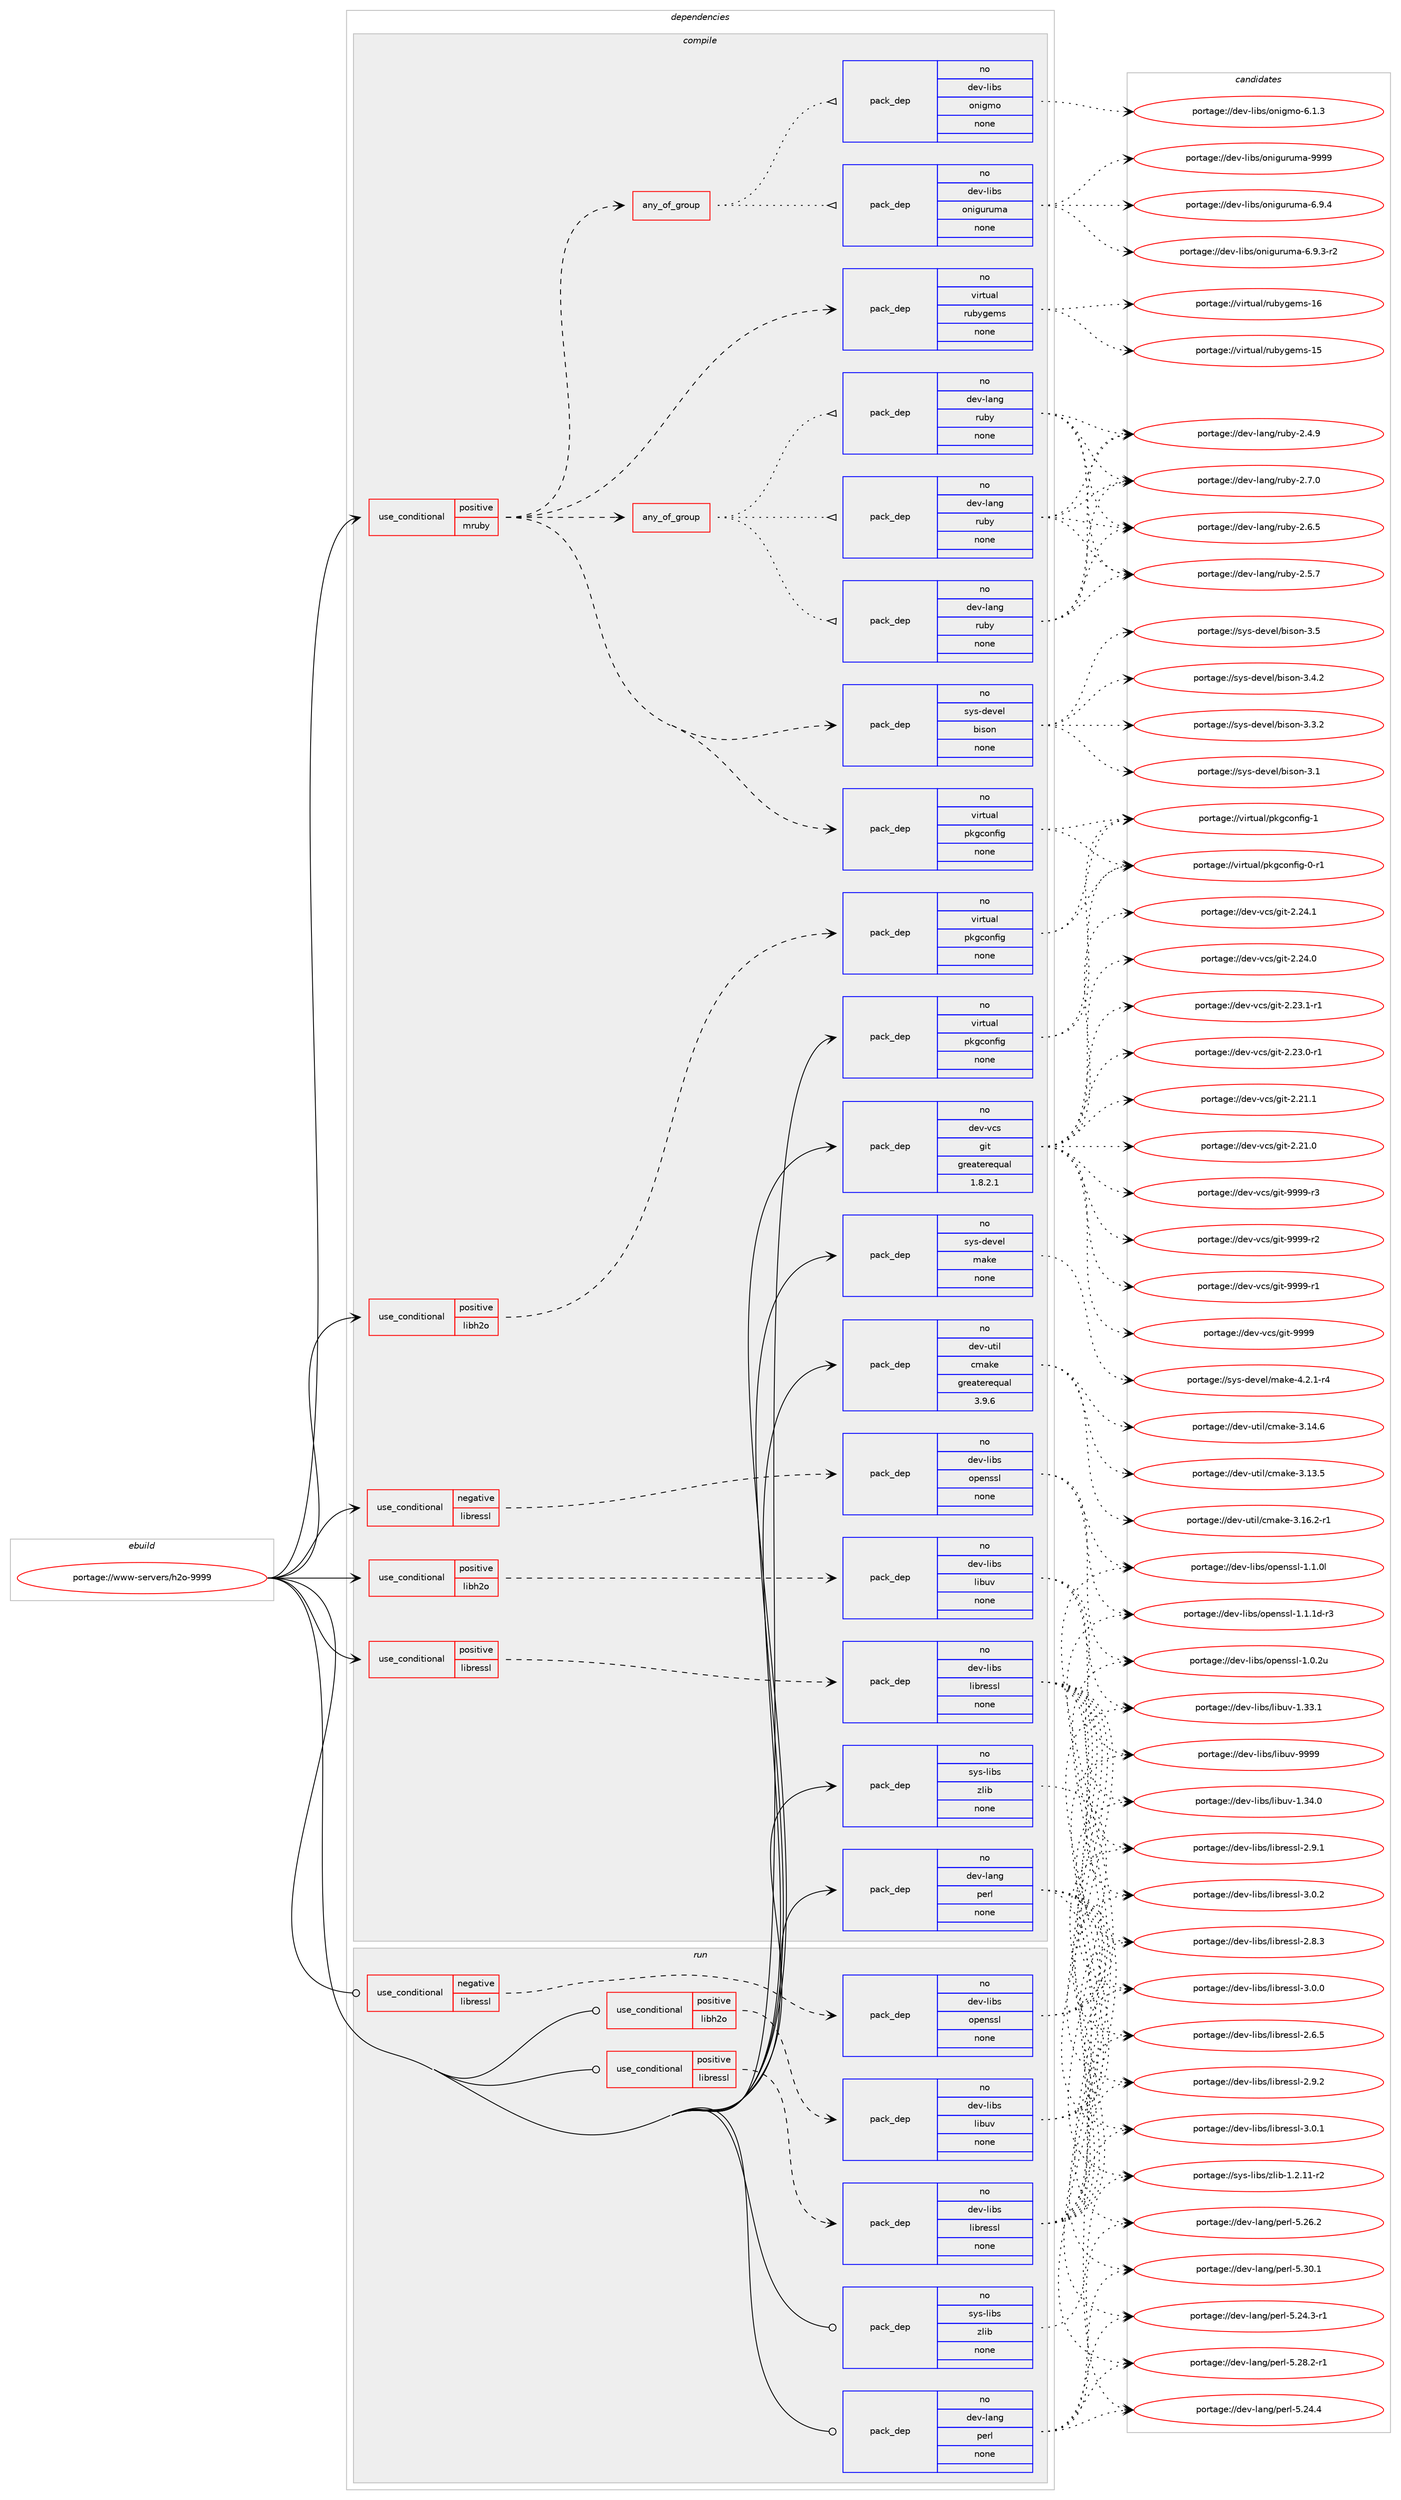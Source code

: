 digraph prolog {

# *************
# Graph options
# *************

newrank=true;
concentrate=true;
compound=true;
graph [rankdir=LR,fontname=Helvetica,fontsize=10,ranksep=1.5];#, ranksep=2.5, nodesep=0.2];
edge  [arrowhead=vee];
node  [fontname=Helvetica,fontsize=10];

# **********
# The ebuild
# **********

subgraph cluster_leftcol {
color=gray;
rank=same;
label=<<i>ebuild</i>>;
id [label="portage://www-servers/h2o-9999", color=red, width=4, href="../www-servers/h2o-9999.svg"];
}

# ****************
# The dependencies
# ****************

subgraph cluster_midcol {
color=gray;
label=<<i>dependencies</i>>;
subgraph cluster_compile {
fillcolor="#eeeeee";
style=filled;
label=<<i>compile</i>>;
subgraph cond4579 {
dependency27626 [label=<<TABLE BORDER="0" CELLBORDER="1" CELLSPACING="0" CELLPADDING="4"><TR><TD ROWSPAN="3" CELLPADDING="10">use_conditional</TD></TR><TR><TD>negative</TD></TR><TR><TD>libressl</TD></TR></TABLE>>, shape=none, color=red];
subgraph pack22536 {
dependency27627 [label=<<TABLE BORDER="0" CELLBORDER="1" CELLSPACING="0" CELLPADDING="4" WIDTH="220"><TR><TD ROWSPAN="6" CELLPADDING="30">pack_dep</TD></TR><TR><TD WIDTH="110">no</TD></TR><TR><TD>dev-libs</TD></TR><TR><TD>openssl</TD></TR><TR><TD>none</TD></TR><TR><TD></TD></TR></TABLE>>, shape=none, color=blue];
}
dependency27626:e -> dependency27627:w [weight=20,style="dashed",arrowhead="vee"];
}
id:e -> dependency27626:w [weight=20,style="solid",arrowhead="vee"];
subgraph cond4580 {
dependency27628 [label=<<TABLE BORDER="0" CELLBORDER="1" CELLSPACING="0" CELLPADDING="4"><TR><TD ROWSPAN="3" CELLPADDING="10">use_conditional</TD></TR><TR><TD>positive</TD></TR><TR><TD>libh2o</TD></TR></TABLE>>, shape=none, color=red];
subgraph pack22537 {
dependency27629 [label=<<TABLE BORDER="0" CELLBORDER="1" CELLSPACING="0" CELLPADDING="4" WIDTH="220"><TR><TD ROWSPAN="6" CELLPADDING="30">pack_dep</TD></TR><TR><TD WIDTH="110">no</TD></TR><TR><TD>dev-libs</TD></TR><TR><TD>libuv</TD></TR><TR><TD>none</TD></TR><TR><TD></TD></TR></TABLE>>, shape=none, color=blue];
}
dependency27628:e -> dependency27629:w [weight=20,style="dashed",arrowhead="vee"];
}
id:e -> dependency27628:w [weight=20,style="solid",arrowhead="vee"];
subgraph cond4581 {
dependency27630 [label=<<TABLE BORDER="0" CELLBORDER="1" CELLSPACING="0" CELLPADDING="4"><TR><TD ROWSPAN="3" CELLPADDING="10">use_conditional</TD></TR><TR><TD>positive</TD></TR><TR><TD>libh2o</TD></TR></TABLE>>, shape=none, color=red];
subgraph pack22538 {
dependency27631 [label=<<TABLE BORDER="0" CELLBORDER="1" CELLSPACING="0" CELLPADDING="4" WIDTH="220"><TR><TD ROWSPAN="6" CELLPADDING="30">pack_dep</TD></TR><TR><TD WIDTH="110">no</TD></TR><TR><TD>virtual</TD></TR><TR><TD>pkgconfig</TD></TR><TR><TD>none</TD></TR><TR><TD></TD></TR></TABLE>>, shape=none, color=blue];
}
dependency27630:e -> dependency27631:w [weight=20,style="dashed",arrowhead="vee"];
}
id:e -> dependency27630:w [weight=20,style="solid",arrowhead="vee"];
subgraph cond4582 {
dependency27632 [label=<<TABLE BORDER="0" CELLBORDER="1" CELLSPACING="0" CELLPADDING="4"><TR><TD ROWSPAN="3" CELLPADDING="10">use_conditional</TD></TR><TR><TD>positive</TD></TR><TR><TD>libressl</TD></TR></TABLE>>, shape=none, color=red];
subgraph pack22539 {
dependency27633 [label=<<TABLE BORDER="0" CELLBORDER="1" CELLSPACING="0" CELLPADDING="4" WIDTH="220"><TR><TD ROWSPAN="6" CELLPADDING="30">pack_dep</TD></TR><TR><TD WIDTH="110">no</TD></TR><TR><TD>dev-libs</TD></TR><TR><TD>libressl</TD></TR><TR><TD>none</TD></TR><TR><TD></TD></TR></TABLE>>, shape=none, color=blue];
}
dependency27632:e -> dependency27633:w [weight=20,style="dashed",arrowhead="vee"];
}
id:e -> dependency27632:w [weight=20,style="solid",arrowhead="vee"];
subgraph cond4583 {
dependency27634 [label=<<TABLE BORDER="0" CELLBORDER="1" CELLSPACING="0" CELLPADDING="4"><TR><TD ROWSPAN="3" CELLPADDING="10">use_conditional</TD></TR><TR><TD>positive</TD></TR><TR><TD>mruby</TD></TR></TABLE>>, shape=none, color=red];
subgraph any490 {
dependency27635 [label=<<TABLE BORDER="0" CELLBORDER="1" CELLSPACING="0" CELLPADDING="4"><TR><TD CELLPADDING="10">any_of_group</TD></TR></TABLE>>, shape=none, color=red];subgraph pack22540 {
dependency27636 [label=<<TABLE BORDER="0" CELLBORDER="1" CELLSPACING="0" CELLPADDING="4" WIDTH="220"><TR><TD ROWSPAN="6" CELLPADDING="30">pack_dep</TD></TR><TR><TD WIDTH="110">no</TD></TR><TR><TD>dev-lang</TD></TR><TR><TD>ruby</TD></TR><TR><TD>none</TD></TR><TR><TD></TD></TR></TABLE>>, shape=none, color=blue];
}
dependency27635:e -> dependency27636:w [weight=20,style="dotted",arrowhead="oinv"];
subgraph pack22541 {
dependency27637 [label=<<TABLE BORDER="0" CELLBORDER="1" CELLSPACING="0" CELLPADDING="4" WIDTH="220"><TR><TD ROWSPAN="6" CELLPADDING="30">pack_dep</TD></TR><TR><TD WIDTH="110">no</TD></TR><TR><TD>dev-lang</TD></TR><TR><TD>ruby</TD></TR><TR><TD>none</TD></TR><TR><TD></TD></TR></TABLE>>, shape=none, color=blue];
}
dependency27635:e -> dependency27637:w [weight=20,style="dotted",arrowhead="oinv"];
subgraph pack22542 {
dependency27638 [label=<<TABLE BORDER="0" CELLBORDER="1" CELLSPACING="0" CELLPADDING="4" WIDTH="220"><TR><TD ROWSPAN="6" CELLPADDING="30">pack_dep</TD></TR><TR><TD WIDTH="110">no</TD></TR><TR><TD>dev-lang</TD></TR><TR><TD>ruby</TD></TR><TR><TD>none</TD></TR><TR><TD></TD></TR></TABLE>>, shape=none, color=blue];
}
dependency27635:e -> dependency27638:w [weight=20,style="dotted",arrowhead="oinv"];
}
dependency27634:e -> dependency27635:w [weight=20,style="dashed",arrowhead="vee"];
subgraph pack22543 {
dependency27639 [label=<<TABLE BORDER="0" CELLBORDER="1" CELLSPACING="0" CELLPADDING="4" WIDTH="220"><TR><TD ROWSPAN="6" CELLPADDING="30">pack_dep</TD></TR><TR><TD WIDTH="110">no</TD></TR><TR><TD>virtual</TD></TR><TR><TD>rubygems</TD></TR><TR><TD>none</TD></TR><TR><TD></TD></TR></TABLE>>, shape=none, color=blue];
}
dependency27634:e -> dependency27639:w [weight=20,style="dashed",arrowhead="vee"];
subgraph any491 {
dependency27640 [label=<<TABLE BORDER="0" CELLBORDER="1" CELLSPACING="0" CELLPADDING="4"><TR><TD CELLPADDING="10">any_of_group</TD></TR></TABLE>>, shape=none, color=red];subgraph pack22544 {
dependency27641 [label=<<TABLE BORDER="0" CELLBORDER="1" CELLSPACING="0" CELLPADDING="4" WIDTH="220"><TR><TD ROWSPAN="6" CELLPADDING="30">pack_dep</TD></TR><TR><TD WIDTH="110">no</TD></TR><TR><TD>dev-libs</TD></TR><TR><TD>onigmo</TD></TR><TR><TD>none</TD></TR><TR><TD></TD></TR></TABLE>>, shape=none, color=blue];
}
dependency27640:e -> dependency27641:w [weight=20,style="dotted",arrowhead="oinv"];
subgraph pack22545 {
dependency27642 [label=<<TABLE BORDER="0" CELLBORDER="1" CELLSPACING="0" CELLPADDING="4" WIDTH="220"><TR><TD ROWSPAN="6" CELLPADDING="30">pack_dep</TD></TR><TR><TD WIDTH="110">no</TD></TR><TR><TD>dev-libs</TD></TR><TR><TD>oniguruma</TD></TR><TR><TD>none</TD></TR><TR><TD></TD></TR></TABLE>>, shape=none, color=blue];
}
dependency27640:e -> dependency27642:w [weight=20,style="dotted",arrowhead="oinv"];
}
dependency27634:e -> dependency27640:w [weight=20,style="dashed",arrowhead="vee"];
subgraph pack22546 {
dependency27643 [label=<<TABLE BORDER="0" CELLBORDER="1" CELLSPACING="0" CELLPADDING="4" WIDTH="220"><TR><TD ROWSPAN="6" CELLPADDING="30">pack_dep</TD></TR><TR><TD WIDTH="110">no</TD></TR><TR><TD>sys-devel</TD></TR><TR><TD>bison</TD></TR><TR><TD>none</TD></TR><TR><TD></TD></TR></TABLE>>, shape=none, color=blue];
}
dependency27634:e -> dependency27643:w [weight=20,style="dashed",arrowhead="vee"];
subgraph pack22547 {
dependency27644 [label=<<TABLE BORDER="0" CELLBORDER="1" CELLSPACING="0" CELLPADDING="4" WIDTH="220"><TR><TD ROWSPAN="6" CELLPADDING="30">pack_dep</TD></TR><TR><TD WIDTH="110">no</TD></TR><TR><TD>virtual</TD></TR><TR><TD>pkgconfig</TD></TR><TR><TD>none</TD></TR><TR><TD></TD></TR></TABLE>>, shape=none, color=blue];
}
dependency27634:e -> dependency27644:w [weight=20,style="dashed",arrowhead="vee"];
}
id:e -> dependency27634:w [weight=20,style="solid",arrowhead="vee"];
subgraph pack22548 {
dependency27645 [label=<<TABLE BORDER="0" CELLBORDER="1" CELLSPACING="0" CELLPADDING="4" WIDTH="220"><TR><TD ROWSPAN="6" CELLPADDING="30">pack_dep</TD></TR><TR><TD WIDTH="110">no</TD></TR><TR><TD>dev-lang</TD></TR><TR><TD>perl</TD></TR><TR><TD>none</TD></TR><TR><TD></TD></TR></TABLE>>, shape=none, color=blue];
}
id:e -> dependency27645:w [weight=20,style="solid",arrowhead="vee"];
subgraph pack22549 {
dependency27646 [label=<<TABLE BORDER="0" CELLBORDER="1" CELLSPACING="0" CELLPADDING="4" WIDTH="220"><TR><TD ROWSPAN="6" CELLPADDING="30">pack_dep</TD></TR><TR><TD WIDTH="110">no</TD></TR><TR><TD>dev-util</TD></TR><TR><TD>cmake</TD></TR><TR><TD>greaterequal</TD></TR><TR><TD>3.9.6</TD></TR></TABLE>>, shape=none, color=blue];
}
id:e -> dependency27646:w [weight=20,style="solid",arrowhead="vee"];
subgraph pack22550 {
dependency27647 [label=<<TABLE BORDER="0" CELLBORDER="1" CELLSPACING="0" CELLPADDING="4" WIDTH="220"><TR><TD ROWSPAN="6" CELLPADDING="30">pack_dep</TD></TR><TR><TD WIDTH="110">no</TD></TR><TR><TD>dev-vcs</TD></TR><TR><TD>git</TD></TR><TR><TD>greaterequal</TD></TR><TR><TD>1.8.2.1</TD></TR></TABLE>>, shape=none, color=blue];
}
id:e -> dependency27647:w [weight=20,style="solid",arrowhead="vee"];
subgraph pack22551 {
dependency27648 [label=<<TABLE BORDER="0" CELLBORDER="1" CELLSPACING="0" CELLPADDING="4" WIDTH="220"><TR><TD ROWSPAN="6" CELLPADDING="30">pack_dep</TD></TR><TR><TD WIDTH="110">no</TD></TR><TR><TD>sys-devel</TD></TR><TR><TD>make</TD></TR><TR><TD>none</TD></TR><TR><TD></TD></TR></TABLE>>, shape=none, color=blue];
}
id:e -> dependency27648:w [weight=20,style="solid",arrowhead="vee"];
subgraph pack22552 {
dependency27649 [label=<<TABLE BORDER="0" CELLBORDER="1" CELLSPACING="0" CELLPADDING="4" WIDTH="220"><TR><TD ROWSPAN="6" CELLPADDING="30">pack_dep</TD></TR><TR><TD WIDTH="110">no</TD></TR><TR><TD>sys-libs</TD></TR><TR><TD>zlib</TD></TR><TR><TD>none</TD></TR><TR><TD></TD></TR></TABLE>>, shape=none, color=blue];
}
id:e -> dependency27649:w [weight=20,style="solid",arrowhead="vee"];
subgraph pack22553 {
dependency27650 [label=<<TABLE BORDER="0" CELLBORDER="1" CELLSPACING="0" CELLPADDING="4" WIDTH="220"><TR><TD ROWSPAN="6" CELLPADDING="30">pack_dep</TD></TR><TR><TD WIDTH="110">no</TD></TR><TR><TD>virtual</TD></TR><TR><TD>pkgconfig</TD></TR><TR><TD>none</TD></TR><TR><TD></TD></TR></TABLE>>, shape=none, color=blue];
}
id:e -> dependency27650:w [weight=20,style="solid",arrowhead="vee"];
}
subgraph cluster_compileandrun {
fillcolor="#eeeeee";
style=filled;
label=<<i>compile and run</i>>;
}
subgraph cluster_run {
fillcolor="#eeeeee";
style=filled;
label=<<i>run</i>>;
subgraph cond4584 {
dependency27651 [label=<<TABLE BORDER="0" CELLBORDER="1" CELLSPACING="0" CELLPADDING="4"><TR><TD ROWSPAN="3" CELLPADDING="10">use_conditional</TD></TR><TR><TD>negative</TD></TR><TR><TD>libressl</TD></TR></TABLE>>, shape=none, color=red];
subgraph pack22554 {
dependency27652 [label=<<TABLE BORDER="0" CELLBORDER="1" CELLSPACING="0" CELLPADDING="4" WIDTH="220"><TR><TD ROWSPAN="6" CELLPADDING="30">pack_dep</TD></TR><TR><TD WIDTH="110">no</TD></TR><TR><TD>dev-libs</TD></TR><TR><TD>openssl</TD></TR><TR><TD>none</TD></TR><TR><TD></TD></TR></TABLE>>, shape=none, color=blue];
}
dependency27651:e -> dependency27652:w [weight=20,style="dashed",arrowhead="vee"];
}
id:e -> dependency27651:w [weight=20,style="solid",arrowhead="odot"];
subgraph cond4585 {
dependency27653 [label=<<TABLE BORDER="0" CELLBORDER="1" CELLSPACING="0" CELLPADDING="4"><TR><TD ROWSPAN="3" CELLPADDING="10">use_conditional</TD></TR><TR><TD>positive</TD></TR><TR><TD>libh2o</TD></TR></TABLE>>, shape=none, color=red];
subgraph pack22555 {
dependency27654 [label=<<TABLE BORDER="0" CELLBORDER="1" CELLSPACING="0" CELLPADDING="4" WIDTH="220"><TR><TD ROWSPAN="6" CELLPADDING="30">pack_dep</TD></TR><TR><TD WIDTH="110">no</TD></TR><TR><TD>dev-libs</TD></TR><TR><TD>libuv</TD></TR><TR><TD>none</TD></TR><TR><TD></TD></TR></TABLE>>, shape=none, color=blue];
}
dependency27653:e -> dependency27654:w [weight=20,style="dashed",arrowhead="vee"];
}
id:e -> dependency27653:w [weight=20,style="solid",arrowhead="odot"];
subgraph cond4586 {
dependency27655 [label=<<TABLE BORDER="0" CELLBORDER="1" CELLSPACING="0" CELLPADDING="4"><TR><TD ROWSPAN="3" CELLPADDING="10">use_conditional</TD></TR><TR><TD>positive</TD></TR><TR><TD>libressl</TD></TR></TABLE>>, shape=none, color=red];
subgraph pack22556 {
dependency27656 [label=<<TABLE BORDER="0" CELLBORDER="1" CELLSPACING="0" CELLPADDING="4" WIDTH="220"><TR><TD ROWSPAN="6" CELLPADDING="30">pack_dep</TD></TR><TR><TD WIDTH="110">no</TD></TR><TR><TD>dev-libs</TD></TR><TR><TD>libressl</TD></TR><TR><TD>none</TD></TR><TR><TD></TD></TR></TABLE>>, shape=none, color=blue];
}
dependency27655:e -> dependency27656:w [weight=20,style="dashed",arrowhead="vee"];
}
id:e -> dependency27655:w [weight=20,style="solid",arrowhead="odot"];
subgraph pack22557 {
dependency27657 [label=<<TABLE BORDER="0" CELLBORDER="1" CELLSPACING="0" CELLPADDING="4" WIDTH="220"><TR><TD ROWSPAN="6" CELLPADDING="30">pack_dep</TD></TR><TR><TD WIDTH="110">no</TD></TR><TR><TD>dev-lang</TD></TR><TR><TD>perl</TD></TR><TR><TD>none</TD></TR><TR><TD></TD></TR></TABLE>>, shape=none, color=blue];
}
id:e -> dependency27657:w [weight=20,style="solid",arrowhead="odot"];
subgraph pack22558 {
dependency27658 [label=<<TABLE BORDER="0" CELLBORDER="1" CELLSPACING="0" CELLPADDING="4" WIDTH="220"><TR><TD ROWSPAN="6" CELLPADDING="30">pack_dep</TD></TR><TR><TD WIDTH="110">no</TD></TR><TR><TD>sys-libs</TD></TR><TR><TD>zlib</TD></TR><TR><TD>none</TD></TR><TR><TD></TD></TR></TABLE>>, shape=none, color=blue];
}
id:e -> dependency27658:w [weight=20,style="solid",arrowhead="odot"];
}
}

# **************
# The candidates
# **************

subgraph cluster_choices {
rank=same;
color=gray;
label=<<i>candidates</i>>;

subgraph choice22536 {
color=black;
nodesep=1;
choice1001011184510810598115471111121011101151151084549464946491004511451 [label="portage://dev-libs/openssl-1.1.1d-r3", color=red, width=4,href="../dev-libs/openssl-1.1.1d-r3.svg"];
choice100101118451081059811547111112101110115115108454946494648108 [label="portage://dev-libs/openssl-1.1.0l", color=red, width=4,href="../dev-libs/openssl-1.1.0l.svg"];
choice100101118451081059811547111112101110115115108454946484650117 [label="portage://dev-libs/openssl-1.0.2u", color=red, width=4,href="../dev-libs/openssl-1.0.2u.svg"];
dependency27627:e -> choice1001011184510810598115471111121011101151151084549464946491004511451:w [style=dotted,weight="100"];
dependency27627:e -> choice100101118451081059811547111112101110115115108454946494648108:w [style=dotted,weight="100"];
dependency27627:e -> choice100101118451081059811547111112101110115115108454946484650117:w [style=dotted,weight="100"];
}
subgraph choice22537 {
color=black;
nodesep=1;
choice100101118451081059811547108105981171184557575757 [label="portage://dev-libs/libuv-9999", color=red, width=4,href="../dev-libs/libuv-9999.svg"];
choice1001011184510810598115471081059811711845494651524648 [label="portage://dev-libs/libuv-1.34.0", color=red, width=4,href="../dev-libs/libuv-1.34.0.svg"];
choice1001011184510810598115471081059811711845494651514649 [label="portage://dev-libs/libuv-1.33.1", color=red, width=4,href="../dev-libs/libuv-1.33.1.svg"];
dependency27629:e -> choice100101118451081059811547108105981171184557575757:w [style=dotted,weight="100"];
dependency27629:e -> choice1001011184510810598115471081059811711845494651524648:w [style=dotted,weight="100"];
dependency27629:e -> choice1001011184510810598115471081059811711845494651514649:w [style=dotted,weight="100"];
}
subgraph choice22538 {
color=black;
nodesep=1;
choice1181051141161179710847112107103991111101021051034549 [label="portage://virtual/pkgconfig-1", color=red, width=4,href="../virtual/pkgconfig-1.svg"];
choice11810511411611797108471121071039911111010210510345484511449 [label="portage://virtual/pkgconfig-0-r1", color=red, width=4,href="../virtual/pkgconfig-0-r1.svg"];
dependency27631:e -> choice1181051141161179710847112107103991111101021051034549:w [style=dotted,weight="100"];
dependency27631:e -> choice11810511411611797108471121071039911111010210510345484511449:w [style=dotted,weight="100"];
}
subgraph choice22539 {
color=black;
nodesep=1;
choice10010111845108105981154710810598114101115115108455146484650 [label="portage://dev-libs/libressl-3.0.2", color=red, width=4,href="../dev-libs/libressl-3.0.2.svg"];
choice10010111845108105981154710810598114101115115108455146484649 [label="portage://dev-libs/libressl-3.0.1", color=red, width=4,href="../dev-libs/libressl-3.0.1.svg"];
choice10010111845108105981154710810598114101115115108455146484648 [label="portage://dev-libs/libressl-3.0.0", color=red, width=4,href="../dev-libs/libressl-3.0.0.svg"];
choice10010111845108105981154710810598114101115115108455046574650 [label="portage://dev-libs/libressl-2.9.2", color=red, width=4,href="../dev-libs/libressl-2.9.2.svg"];
choice10010111845108105981154710810598114101115115108455046574649 [label="portage://dev-libs/libressl-2.9.1", color=red, width=4,href="../dev-libs/libressl-2.9.1.svg"];
choice10010111845108105981154710810598114101115115108455046564651 [label="portage://dev-libs/libressl-2.8.3", color=red, width=4,href="../dev-libs/libressl-2.8.3.svg"];
choice10010111845108105981154710810598114101115115108455046544653 [label="portage://dev-libs/libressl-2.6.5", color=red, width=4,href="../dev-libs/libressl-2.6.5.svg"];
dependency27633:e -> choice10010111845108105981154710810598114101115115108455146484650:w [style=dotted,weight="100"];
dependency27633:e -> choice10010111845108105981154710810598114101115115108455146484649:w [style=dotted,weight="100"];
dependency27633:e -> choice10010111845108105981154710810598114101115115108455146484648:w [style=dotted,weight="100"];
dependency27633:e -> choice10010111845108105981154710810598114101115115108455046574650:w [style=dotted,weight="100"];
dependency27633:e -> choice10010111845108105981154710810598114101115115108455046574649:w [style=dotted,weight="100"];
dependency27633:e -> choice10010111845108105981154710810598114101115115108455046564651:w [style=dotted,weight="100"];
dependency27633:e -> choice10010111845108105981154710810598114101115115108455046544653:w [style=dotted,weight="100"];
}
subgraph choice22540 {
color=black;
nodesep=1;
choice10010111845108971101034711411798121455046554648 [label="portage://dev-lang/ruby-2.7.0", color=red, width=4,href="../dev-lang/ruby-2.7.0.svg"];
choice10010111845108971101034711411798121455046544653 [label="portage://dev-lang/ruby-2.6.5", color=red, width=4,href="../dev-lang/ruby-2.6.5.svg"];
choice10010111845108971101034711411798121455046534655 [label="portage://dev-lang/ruby-2.5.7", color=red, width=4,href="../dev-lang/ruby-2.5.7.svg"];
choice10010111845108971101034711411798121455046524657 [label="portage://dev-lang/ruby-2.4.9", color=red, width=4,href="../dev-lang/ruby-2.4.9.svg"];
dependency27636:e -> choice10010111845108971101034711411798121455046554648:w [style=dotted,weight="100"];
dependency27636:e -> choice10010111845108971101034711411798121455046544653:w [style=dotted,weight="100"];
dependency27636:e -> choice10010111845108971101034711411798121455046534655:w [style=dotted,weight="100"];
dependency27636:e -> choice10010111845108971101034711411798121455046524657:w [style=dotted,weight="100"];
}
subgraph choice22541 {
color=black;
nodesep=1;
choice10010111845108971101034711411798121455046554648 [label="portage://dev-lang/ruby-2.7.0", color=red, width=4,href="../dev-lang/ruby-2.7.0.svg"];
choice10010111845108971101034711411798121455046544653 [label="portage://dev-lang/ruby-2.6.5", color=red, width=4,href="../dev-lang/ruby-2.6.5.svg"];
choice10010111845108971101034711411798121455046534655 [label="portage://dev-lang/ruby-2.5.7", color=red, width=4,href="../dev-lang/ruby-2.5.7.svg"];
choice10010111845108971101034711411798121455046524657 [label="portage://dev-lang/ruby-2.4.9", color=red, width=4,href="../dev-lang/ruby-2.4.9.svg"];
dependency27637:e -> choice10010111845108971101034711411798121455046554648:w [style=dotted,weight="100"];
dependency27637:e -> choice10010111845108971101034711411798121455046544653:w [style=dotted,weight="100"];
dependency27637:e -> choice10010111845108971101034711411798121455046534655:w [style=dotted,weight="100"];
dependency27637:e -> choice10010111845108971101034711411798121455046524657:w [style=dotted,weight="100"];
}
subgraph choice22542 {
color=black;
nodesep=1;
choice10010111845108971101034711411798121455046554648 [label="portage://dev-lang/ruby-2.7.0", color=red, width=4,href="../dev-lang/ruby-2.7.0.svg"];
choice10010111845108971101034711411798121455046544653 [label="portage://dev-lang/ruby-2.6.5", color=red, width=4,href="../dev-lang/ruby-2.6.5.svg"];
choice10010111845108971101034711411798121455046534655 [label="portage://dev-lang/ruby-2.5.7", color=red, width=4,href="../dev-lang/ruby-2.5.7.svg"];
choice10010111845108971101034711411798121455046524657 [label="portage://dev-lang/ruby-2.4.9", color=red, width=4,href="../dev-lang/ruby-2.4.9.svg"];
dependency27638:e -> choice10010111845108971101034711411798121455046554648:w [style=dotted,weight="100"];
dependency27638:e -> choice10010111845108971101034711411798121455046544653:w [style=dotted,weight="100"];
dependency27638:e -> choice10010111845108971101034711411798121455046534655:w [style=dotted,weight="100"];
dependency27638:e -> choice10010111845108971101034711411798121455046524657:w [style=dotted,weight="100"];
}
subgraph choice22543 {
color=black;
nodesep=1;
choice118105114116117971084711411798121103101109115454954 [label="portage://virtual/rubygems-16", color=red, width=4,href="../virtual/rubygems-16.svg"];
choice118105114116117971084711411798121103101109115454953 [label="portage://virtual/rubygems-15", color=red, width=4,href="../virtual/rubygems-15.svg"];
dependency27639:e -> choice118105114116117971084711411798121103101109115454954:w [style=dotted,weight="100"];
dependency27639:e -> choice118105114116117971084711411798121103101109115454953:w [style=dotted,weight="100"];
}
subgraph choice22544 {
color=black;
nodesep=1;
choice100101118451081059811547111110105103109111455446494651 [label="portage://dev-libs/onigmo-6.1.3", color=red, width=4,href="../dev-libs/onigmo-6.1.3.svg"];
dependency27641:e -> choice100101118451081059811547111110105103109111455446494651:w [style=dotted,weight="100"];
}
subgraph choice22545 {
color=black;
nodesep=1;
choice100101118451081059811547111110105103117114117109974557575757 [label="portage://dev-libs/oniguruma-9999", color=red, width=4,href="../dev-libs/oniguruma-9999.svg"];
choice10010111845108105981154711111010510311711411710997455446574652 [label="portage://dev-libs/oniguruma-6.9.4", color=red, width=4,href="../dev-libs/oniguruma-6.9.4.svg"];
choice100101118451081059811547111110105103117114117109974554465746514511450 [label="portage://dev-libs/oniguruma-6.9.3-r2", color=red, width=4,href="../dev-libs/oniguruma-6.9.3-r2.svg"];
dependency27642:e -> choice100101118451081059811547111110105103117114117109974557575757:w [style=dotted,weight="100"];
dependency27642:e -> choice10010111845108105981154711111010510311711411710997455446574652:w [style=dotted,weight="100"];
dependency27642:e -> choice100101118451081059811547111110105103117114117109974554465746514511450:w [style=dotted,weight="100"];
}
subgraph choice22546 {
color=black;
nodesep=1;
choice11512111545100101118101108479810511511111045514653 [label="portage://sys-devel/bison-3.5", color=red, width=4,href="../sys-devel/bison-3.5.svg"];
choice115121115451001011181011084798105115111110455146524650 [label="portage://sys-devel/bison-3.4.2", color=red, width=4,href="../sys-devel/bison-3.4.2.svg"];
choice115121115451001011181011084798105115111110455146514650 [label="portage://sys-devel/bison-3.3.2", color=red, width=4,href="../sys-devel/bison-3.3.2.svg"];
choice11512111545100101118101108479810511511111045514649 [label="portage://sys-devel/bison-3.1", color=red, width=4,href="../sys-devel/bison-3.1.svg"];
dependency27643:e -> choice11512111545100101118101108479810511511111045514653:w [style=dotted,weight="100"];
dependency27643:e -> choice115121115451001011181011084798105115111110455146524650:w [style=dotted,weight="100"];
dependency27643:e -> choice115121115451001011181011084798105115111110455146514650:w [style=dotted,weight="100"];
dependency27643:e -> choice11512111545100101118101108479810511511111045514649:w [style=dotted,weight="100"];
}
subgraph choice22547 {
color=black;
nodesep=1;
choice1181051141161179710847112107103991111101021051034549 [label="portage://virtual/pkgconfig-1", color=red, width=4,href="../virtual/pkgconfig-1.svg"];
choice11810511411611797108471121071039911111010210510345484511449 [label="portage://virtual/pkgconfig-0-r1", color=red, width=4,href="../virtual/pkgconfig-0-r1.svg"];
dependency27644:e -> choice1181051141161179710847112107103991111101021051034549:w [style=dotted,weight="100"];
dependency27644:e -> choice11810511411611797108471121071039911111010210510345484511449:w [style=dotted,weight="100"];
}
subgraph choice22548 {
color=black;
nodesep=1;
choice10010111845108971101034711210111410845534651484649 [label="portage://dev-lang/perl-5.30.1", color=red, width=4,href="../dev-lang/perl-5.30.1.svg"];
choice100101118451089711010347112101114108455346505646504511449 [label="portage://dev-lang/perl-5.28.2-r1", color=red, width=4,href="../dev-lang/perl-5.28.2-r1.svg"];
choice10010111845108971101034711210111410845534650544650 [label="portage://dev-lang/perl-5.26.2", color=red, width=4,href="../dev-lang/perl-5.26.2.svg"];
choice10010111845108971101034711210111410845534650524652 [label="portage://dev-lang/perl-5.24.4", color=red, width=4,href="../dev-lang/perl-5.24.4.svg"];
choice100101118451089711010347112101114108455346505246514511449 [label="portage://dev-lang/perl-5.24.3-r1", color=red, width=4,href="../dev-lang/perl-5.24.3-r1.svg"];
dependency27645:e -> choice10010111845108971101034711210111410845534651484649:w [style=dotted,weight="100"];
dependency27645:e -> choice100101118451089711010347112101114108455346505646504511449:w [style=dotted,weight="100"];
dependency27645:e -> choice10010111845108971101034711210111410845534650544650:w [style=dotted,weight="100"];
dependency27645:e -> choice10010111845108971101034711210111410845534650524652:w [style=dotted,weight="100"];
dependency27645:e -> choice100101118451089711010347112101114108455346505246514511449:w [style=dotted,weight="100"];
}
subgraph choice22549 {
color=black;
nodesep=1;
choice10010111845117116105108479910997107101455146495446504511449 [label="portage://dev-util/cmake-3.16.2-r1", color=red, width=4,href="../dev-util/cmake-3.16.2-r1.svg"];
choice1001011184511711610510847991099710710145514649524654 [label="portage://dev-util/cmake-3.14.6", color=red, width=4,href="../dev-util/cmake-3.14.6.svg"];
choice1001011184511711610510847991099710710145514649514653 [label="portage://dev-util/cmake-3.13.5", color=red, width=4,href="../dev-util/cmake-3.13.5.svg"];
dependency27646:e -> choice10010111845117116105108479910997107101455146495446504511449:w [style=dotted,weight="100"];
dependency27646:e -> choice1001011184511711610510847991099710710145514649524654:w [style=dotted,weight="100"];
dependency27646:e -> choice1001011184511711610510847991099710710145514649514653:w [style=dotted,weight="100"];
}
subgraph choice22550 {
color=black;
nodesep=1;
choice10010111845118991154710310511645575757574511451 [label="portage://dev-vcs/git-9999-r3", color=red, width=4,href="../dev-vcs/git-9999-r3.svg"];
choice10010111845118991154710310511645575757574511450 [label="portage://dev-vcs/git-9999-r2", color=red, width=4,href="../dev-vcs/git-9999-r2.svg"];
choice10010111845118991154710310511645575757574511449 [label="portage://dev-vcs/git-9999-r1", color=red, width=4,href="../dev-vcs/git-9999-r1.svg"];
choice1001011184511899115471031051164557575757 [label="portage://dev-vcs/git-9999", color=red, width=4,href="../dev-vcs/git-9999.svg"];
choice10010111845118991154710310511645504650524649 [label="portage://dev-vcs/git-2.24.1", color=red, width=4,href="../dev-vcs/git-2.24.1.svg"];
choice10010111845118991154710310511645504650524648 [label="portage://dev-vcs/git-2.24.0", color=red, width=4,href="../dev-vcs/git-2.24.0.svg"];
choice100101118451189911547103105116455046505146494511449 [label="portage://dev-vcs/git-2.23.1-r1", color=red, width=4,href="../dev-vcs/git-2.23.1-r1.svg"];
choice100101118451189911547103105116455046505146484511449 [label="portage://dev-vcs/git-2.23.0-r1", color=red, width=4,href="../dev-vcs/git-2.23.0-r1.svg"];
choice10010111845118991154710310511645504650494649 [label="portage://dev-vcs/git-2.21.1", color=red, width=4,href="../dev-vcs/git-2.21.1.svg"];
choice10010111845118991154710310511645504650494648 [label="portage://dev-vcs/git-2.21.0", color=red, width=4,href="../dev-vcs/git-2.21.0.svg"];
dependency27647:e -> choice10010111845118991154710310511645575757574511451:w [style=dotted,weight="100"];
dependency27647:e -> choice10010111845118991154710310511645575757574511450:w [style=dotted,weight="100"];
dependency27647:e -> choice10010111845118991154710310511645575757574511449:w [style=dotted,weight="100"];
dependency27647:e -> choice1001011184511899115471031051164557575757:w [style=dotted,weight="100"];
dependency27647:e -> choice10010111845118991154710310511645504650524649:w [style=dotted,weight="100"];
dependency27647:e -> choice10010111845118991154710310511645504650524648:w [style=dotted,weight="100"];
dependency27647:e -> choice100101118451189911547103105116455046505146494511449:w [style=dotted,weight="100"];
dependency27647:e -> choice100101118451189911547103105116455046505146484511449:w [style=dotted,weight="100"];
dependency27647:e -> choice10010111845118991154710310511645504650494649:w [style=dotted,weight="100"];
dependency27647:e -> choice10010111845118991154710310511645504650494648:w [style=dotted,weight="100"];
}
subgraph choice22551 {
color=black;
nodesep=1;
choice1151211154510010111810110847109971071014552465046494511452 [label="portage://sys-devel/make-4.2.1-r4", color=red, width=4,href="../sys-devel/make-4.2.1-r4.svg"];
dependency27648:e -> choice1151211154510010111810110847109971071014552465046494511452:w [style=dotted,weight="100"];
}
subgraph choice22552 {
color=black;
nodesep=1;
choice11512111545108105981154712210810598454946504649494511450 [label="portage://sys-libs/zlib-1.2.11-r2", color=red, width=4,href="../sys-libs/zlib-1.2.11-r2.svg"];
dependency27649:e -> choice11512111545108105981154712210810598454946504649494511450:w [style=dotted,weight="100"];
}
subgraph choice22553 {
color=black;
nodesep=1;
choice1181051141161179710847112107103991111101021051034549 [label="portage://virtual/pkgconfig-1", color=red, width=4,href="../virtual/pkgconfig-1.svg"];
choice11810511411611797108471121071039911111010210510345484511449 [label="portage://virtual/pkgconfig-0-r1", color=red, width=4,href="../virtual/pkgconfig-0-r1.svg"];
dependency27650:e -> choice1181051141161179710847112107103991111101021051034549:w [style=dotted,weight="100"];
dependency27650:e -> choice11810511411611797108471121071039911111010210510345484511449:w [style=dotted,weight="100"];
}
subgraph choice22554 {
color=black;
nodesep=1;
choice1001011184510810598115471111121011101151151084549464946491004511451 [label="portage://dev-libs/openssl-1.1.1d-r3", color=red, width=4,href="../dev-libs/openssl-1.1.1d-r3.svg"];
choice100101118451081059811547111112101110115115108454946494648108 [label="portage://dev-libs/openssl-1.1.0l", color=red, width=4,href="../dev-libs/openssl-1.1.0l.svg"];
choice100101118451081059811547111112101110115115108454946484650117 [label="portage://dev-libs/openssl-1.0.2u", color=red, width=4,href="../dev-libs/openssl-1.0.2u.svg"];
dependency27652:e -> choice1001011184510810598115471111121011101151151084549464946491004511451:w [style=dotted,weight="100"];
dependency27652:e -> choice100101118451081059811547111112101110115115108454946494648108:w [style=dotted,weight="100"];
dependency27652:e -> choice100101118451081059811547111112101110115115108454946484650117:w [style=dotted,weight="100"];
}
subgraph choice22555 {
color=black;
nodesep=1;
choice100101118451081059811547108105981171184557575757 [label="portage://dev-libs/libuv-9999", color=red, width=4,href="../dev-libs/libuv-9999.svg"];
choice1001011184510810598115471081059811711845494651524648 [label="portage://dev-libs/libuv-1.34.0", color=red, width=4,href="../dev-libs/libuv-1.34.0.svg"];
choice1001011184510810598115471081059811711845494651514649 [label="portage://dev-libs/libuv-1.33.1", color=red, width=4,href="../dev-libs/libuv-1.33.1.svg"];
dependency27654:e -> choice100101118451081059811547108105981171184557575757:w [style=dotted,weight="100"];
dependency27654:e -> choice1001011184510810598115471081059811711845494651524648:w [style=dotted,weight="100"];
dependency27654:e -> choice1001011184510810598115471081059811711845494651514649:w [style=dotted,weight="100"];
}
subgraph choice22556 {
color=black;
nodesep=1;
choice10010111845108105981154710810598114101115115108455146484650 [label="portage://dev-libs/libressl-3.0.2", color=red, width=4,href="../dev-libs/libressl-3.0.2.svg"];
choice10010111845108105981154710810598114101115115108455146484649 [label="portage://dev-libs/libressl-3.0.1", color=red, width=4,href="../dev-libs/libressl-3.0.1.svg"];
choice10010111845108105981154710810598114101115115108455146484648 [label="portage://dev-libs/libressl-3.0.0", color=red, width=4,href="../dev-libs/libressl-3.0.0.svg"];
choice10010111845108105981154710810598114101115115108455046574650 [label="portage://dev-libs/libressl-2.9.2", color=red, width=4,href="../dev-libs/libressl-2.9.2.svg"];
choice10010111845108105981154710810598114101115115108455046574649 [label="portage://dev-libs/libressl-2.9.1", color=red, width=4,href="../dev-libs/libressl-2.9.1.svg"];
choice10010111845108105981154710810598114101115115108455046564651 [label="portage://dev-libs/libressl-2.8.3", color=red, width=4,href="../dev-libs/libressl-2.8.3.svg"];
choice10010111845108105981154710810598114101115115108455046544653 [label="portage://dev-libs/libressl-2.6.5", color=red, width=4,href="../dev-libs/libressl-2.6.5.svg"];
dependency27656:e -> choice10010111845108105981154710810598114101115115108455146484650:w [style=dotted,weight="100"];
dependency27656:e -> choice10010111845108105981154710810598114101115115108455146484649:w [style=dotted,weight="100"];
dependency27656:e -> choice10010111845108105981154710810598114101115115108455146484648:w [style=dotted,weight="100"];
dependency27656:e -> choice10010111845108105981154710810598114101115115108455046574650:w [style=dotted,weight="100"];
dependency27656:e -> choice10010111845108105981154710810598114101115115108455046574649:w [style=dotted,weight="100"];
dependency27656:e -> choice10010111845108105981154710810598114101115115108455046564651:w [style=dotted,weight="100"];
dependency27656:e -> choice10010111845108105981154710810598114101115115108455046544653:w [style=dotted,weight="100"];
}
subgraph choice22557 {
color=black;
nodesep=1;
choice10010111845108971101034711210111410845534651484649 [label="portage://dev-lang/perl-5.30.1", color=red, width=4,href="../dev-lang/perl-5.30.1.svg"];
choice100101118451089711010347112101114108455346505646504511449 [label="portage://dev-lang/perl-5.28.2-r1", color=red, width=4,href="../dev-lang/perl-5.28.2-r1.svg"];
choice10010111845108971101034711210111410845534650544650 [label="portage://dev-lang/perl-5.26.2", color=red, width=4,href="../dev-lang/perl-5.26.2.svg"];
choice10010111845108971101034711210111410845534650524652 [label="portage://dev-lang/perl-5.24.4", color=red, width=4,href="../dev-lang/perl-5.24.4.svg"];
choice100101118451089711010347112101114108455346505246514511449 [label="portage://dev-lang/perl-5.24.3-r1", color=red, width=4,href="../dev-lang/perl-5.24.3-r1.svg"];
dependency27657:e -> choice10010111845108971101034711210111410845534651484649:w [style=dotted,weight="100"];
dependency27657:e -> choice100101118451089711010347112101114108455346505646504511449:w [style=dotted,weight="100"];
dependency27657:e -> choice10010111845108971101034711210111410845534650544650:w [style=dotted,weight="100"];
dependency27657:e -> choice10010111845108971101034711210111410845534650524652:w [style=dotted,weight="100"];
dependency27657:e -> choice100101118451089711010347112101114108455346505246514511449:w [style=dotted,weight="100"];
}
subgraph choice22558 {
color=black;
nodesep=1;
choice11512111545108105981154712210810598454946504649494511450 [label="portage://sys-libs/zlib-1.2.11-r2", color=red, width=4,href="../sys-libs/zlib-1.2.11-r2.svg"];
dependency27658:e -> choice11512111545108105981154712210810598454946504649494511450:w [style=dotted,weight="100"];
}
}

}
